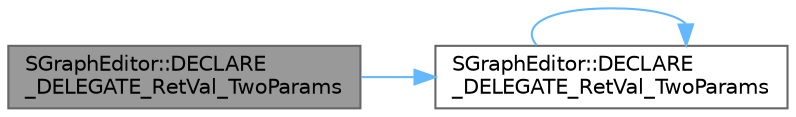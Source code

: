 digraph "SGraphEditor::DECLARE_DELEGATE_RetVal_TwoParams"
{
 // INTERACTIVE_SVG=YES
 // LATEX_PDF_SIZE
  bgcolor="transparent";
  edge [fontname=Helvetica,fontsize=10,labelfontname=Helvetica,labelfontsize=10];
  node [fontname=Helvetica,fontsize=10,shape=box,height=0.2,width=0.4];
  rankdir="LR";
  Node1 [id="Node000001",label="SGraphEditor::DECLARE\l_DELEGATE_RetVal_TwoParams",height=0.2,width=0.4,color="gray40", fillcolor="grey60", style="filled", fontcolor="black",tooltip=" "];
  Node1 -> Node2 [id="edge1_Node000001_Node000002",color="steelblue1",style="solid",tooltip=" "];
  Node2 [id="Node000002",label="SGraphEditor::DECLARE\l_DELEGATE_RetVal_TwoParams",height=0.2,width=0.4,color="grey40", fillcolor="white", style="filled",URL="$dc/db4/classSGraphEditor.html#a3fc67d048cf88ce8e88ad41e58fd9a7a",tooltip=" "];
  Node2 -> Node2 [id="edge2_Node000002_Node000002",color="steelblue1",style="solid",tooltip=" "];
}
